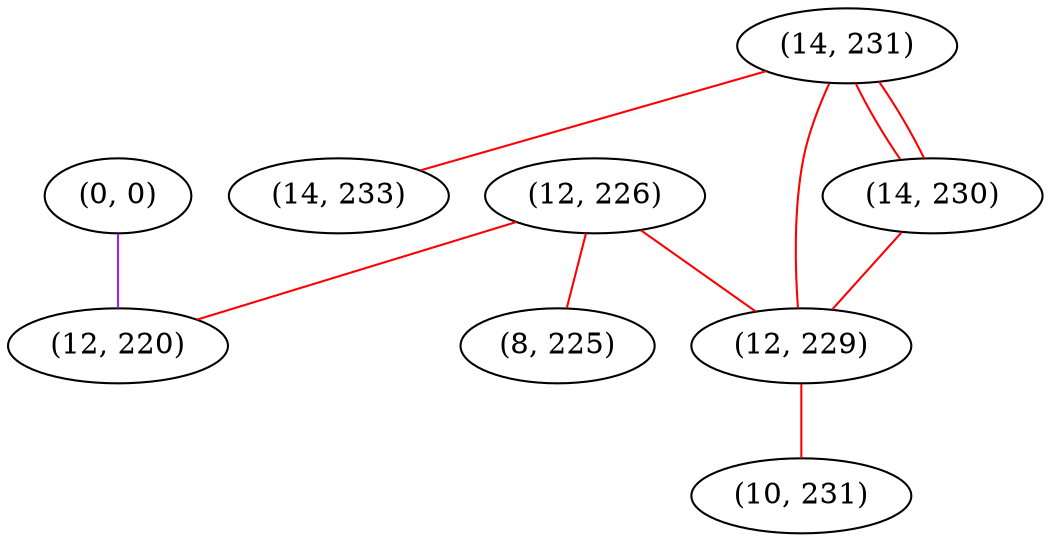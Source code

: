 graph "" {
"(12, 226)";
"(0, 0)";
"(8, 225)";
"(14, 231)";
"(14, 230)";
"(12, 229)";
"(10, 231)";
"(14, 233)";
"(12, 220)";
"(12, 226)" -- "(8, 225)"  [color=red, key=0, weight=1];
"(12, 226)" -- "(12, 229)"  [color=red, key=0, weight=1];
"(12, 226)" -- "(12, 220)"  [color=red, key=0, weight=1];
"(0, 0)" -- "(12, 220)"  [color=purple, key=0, weight=4];
"(14, 231)" -- "(12, 229)"  [color=red, key=0, weight=1];
"(14, 231)" -- "(14, 233)"  [color=red, key=0, weight=1];
"(14, 231)" -- "(14, 230)"  [color=red, key=0, weight=1];
"(14, 231)" -- "(14, 230)"  [color=red, key=1, weight=1];
"(14, 230)" -- "(12, 229)"  [color=red, key=0, weight=1];
"(12, 229)" -- "(10, 231)"  [color=red, key=0, weight=1];
}
